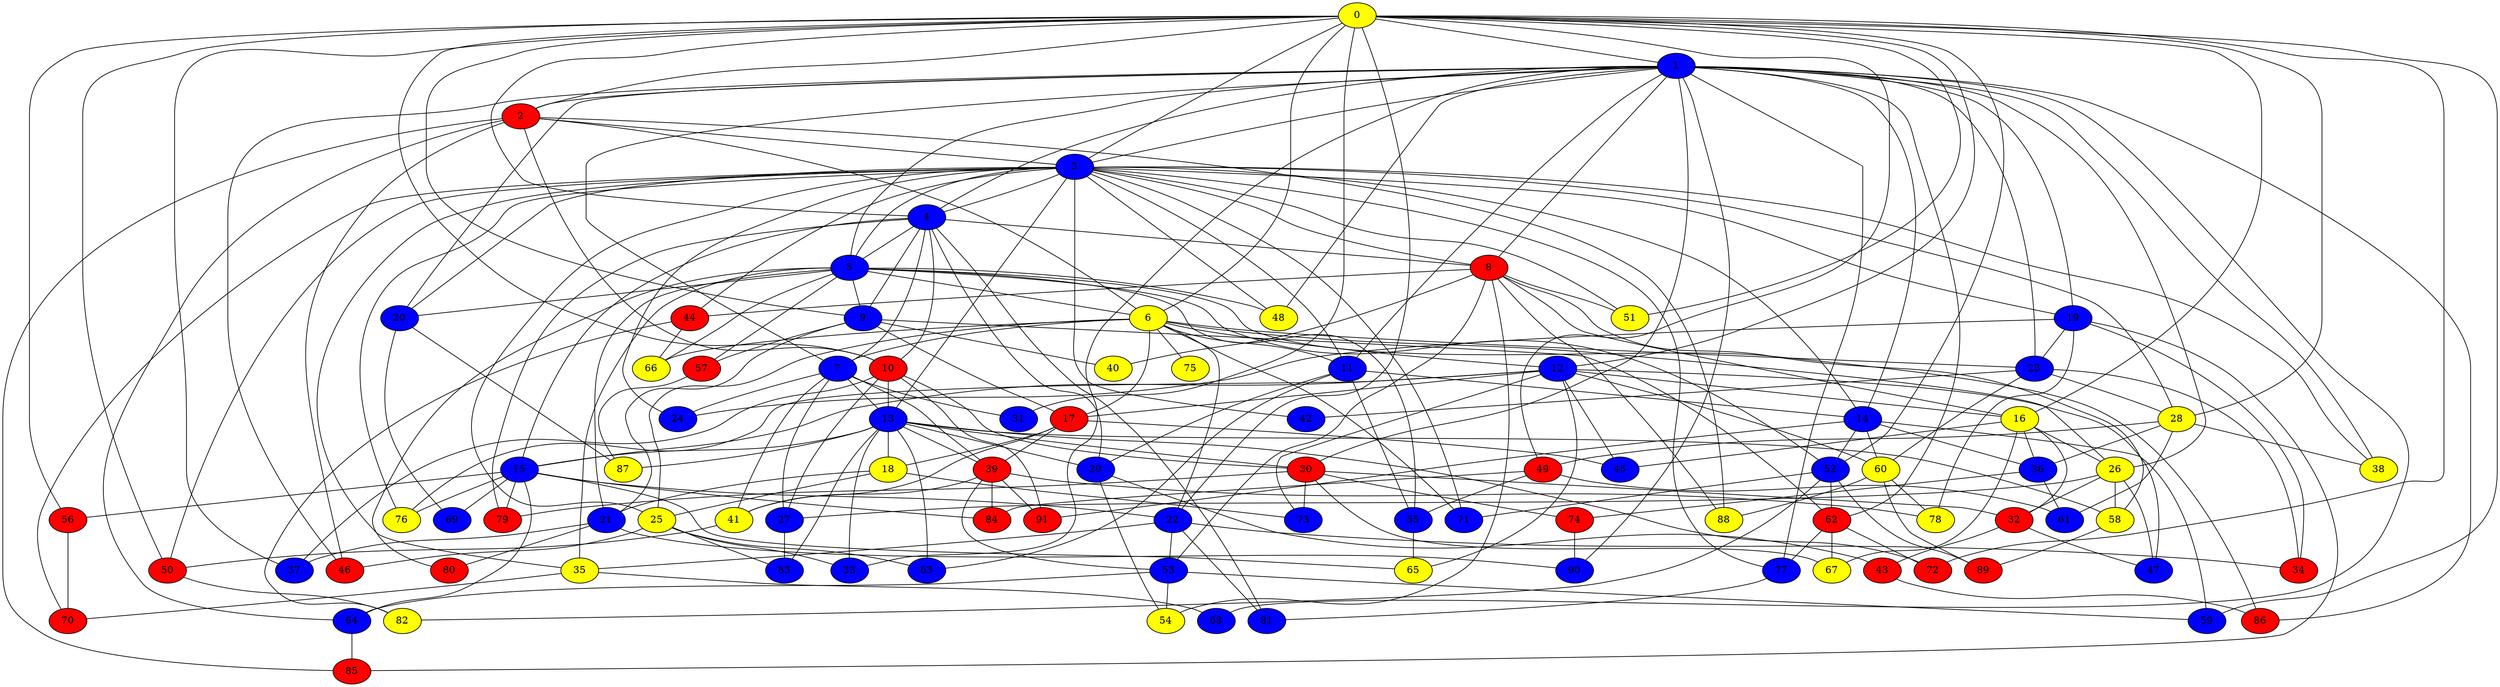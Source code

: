 graph {
0 [style = filled fillcolor = yellow];
1 [style = filled fillcolor = blue];
2 [style = filled fillcolor = red];
3 [style = filled fillcolor = blue];
4 [style = filled fillcolor = blue];
5 [style = filled fillcolor = blue];
6 [style = filled fillcolor = yellow];
7 [style = filled fillcolor = blue];
8 [style = filled fillcolor = red];
9 [style = filled fillcolor = blue];
10 [style = filled fillcolor = red];
11 [style = filled fillcolor = blue];
12 [style = filled fillcolor = blue];
13 [style = filled fillcolor = blue];
14 [style = filled fillcolor = blue];
15 [style = filled fillcolor = blue];
16 [style = filled fillcolor = yellow];
17 [style = filled fillcolor = red];
18 [style = filled fillcolor = yellow];
19 [style = filled fillcolor = blue];
20 [style = filled fillcolor = blue];
21 [style = filled fillcolor = blue];
22 [style = filled fillcolor = blue];
23 [style = filled fillcolor = blue];
24 [style = filled fillcolor = blue];
25 [style = filled fillcolor = yellow];
26 [style = filled fillcolor = yellow];
27 [style = filled fillcolor = blue];
28 [style = filled fillcolor = yellow];
29 [style = filled fillcolor = blue];
30 [style = filled fillcolor = red];
31 [style = filled fillcolor = blue];
32 [style = filled fillcolor = red];
33 [style = filled fillcolor = blue];
34 [style = filled fillcolor = red];
35 [style = filled fillcolor = yellow];
36 [style = filled fillcolor = blue];
37 [style = filled fillcolor = blue];
38 [style = filled fillcolor = yellow];
39 [style = filled fillcolor = red];
40 [style = filled fillcolor = yellow];
41 [style = filled fillcolor = yellow];
42 [style = filled fillcolor = blue];
43 [style = filled fillcolor = red];
44 [style = filled fillcolor = red];
45 [style = filled fillcolor = blue];
46 [style = filled fillcolor = red];
47 [style = filled fillcolor = blue];
48 [style = filled fillcolor = yellow];
49 [style = filled fillcolor = red];
50 [style = filled fillcolor = red];
51 [style = filled fillcolor = yellow];
52 [style = filled fillcolor = blue];
53 [style = filled fillcolor = blue];
54 [style = filled fillcolor = yellow];
55 [style = filled fillcolor = blue];
56 [style = filled fillcolor = red];
57 [style = filled fillcolor = red];
58 [style = filled fillcolor = yellow];
59 [style = filled fillcolor = blue];
60 [style = filled fillcolor = yellow];
61 [style = filled fillcolor = blue];
62 [style = filled fillcolor = red];
63 [style = filled fillcolor = blue];
64 [style = filled fillcolor = blue];
65 [style = filled fillcolor = yellow];
66 [style = filled fillcolor = yellow];
67 [style = filled fillcolor = yellow];
68 [style = filled fillcolor = blue];
69 [style = filled fillcolor = blue];
70 [style = filled fillcolor = red];
71 [style = filled fillcolor = blue];
72 [style = filled fillcolor = red];
73 [style = filled fillcolor = blue];
74 [style = filled fillcolor = red];
75 [style = filled fillcolor = yellow];
76 [style = filled fillcolor = yellow];
77 [style = filled fillcolor = blue];
78 [style = filled fillcolor = yellow];
79 [style = filled fillcolor = red];
80 [style = filled fillcolor = red];
81 [style = filled fillcolor = blue];
82 [style = filled fillcolor = yellow];
83 [style = filled fillcolor = blue];
84 [style = filled fillcolor = red];
85 [style = filled fillcolor = red];
86 [style = filled fillcolor = red];
87 [style = filled fillcolor = yellow];
88 [style = filled fillcolor = yellow];
89 [style = filled fillcolor = red];
90 [style = filled fillcolor = blue];
91 [style = filled fillcolor = red];
0 -- 4;
0 -- 3;
0 -- 2;
0 -- 1;
0 -- 6;
0 -- 9;
0 -- 10;
0 -- 12;
0 -- 16;
0 -- 22;
0 -- 28;
0 -- 31;
0 -- 37;
0 -- 49;
0 -- 50;
0 -- 51;
0 -- 52;
0 -- 56;
0 -- 59;
0 -- 72;
1 -- 2;
1 -- 3;
1 -- 4;
1 -- 5;
1 -- 7;
1 -- 8;
1 -- 11;
1 -- 14;
1 -- 19;
1 -- 20;
1 -- 23;
1 -- 26;
1 -- 30;
1 -- 33;
1 -- 38;
1 -- 46;
1 -- 48;
1 -- 62;
1 -- 68;
1 -- 77;
1 -- 86;
1 -- 90;
2 -- 3;
2 -- 6;
2 -- 10;
2 -- 46;
2 -- 64;
2 -- 85;
2 -- 88;
3 -- 4;
3 -- 5;
3 -- 8;
3 -- 11;
3 -- 13;
3 -- 14;
3 -- 19;
3 -- 20;
3 -- 24;
3 -- 25;
3 -- 28;
3 -- 35;
3 -- 38;
3 -- 42;
3 -- 44;
3 -- 48;
3 -- 50;
3 -- 51;
3 -- 70;
3 -- 71;
3 -- 76;
3 -- 77;
4 -- 5;
4 -- 7;
4 -- 8;
4 -- 9;
4 -- 10;
4 -- 15;
4 -- 29;
4 -- 79;
4 -- 81;
5 -- 6;
5 -- 9;
5 -- 20;
5 -- 21;
5 -- 35;
5 -- 48;
5 -- 52;
5 -- 55;
5 -- 57;
5 -- 66;
5 -- 80;
5 -- 86;
6 -- 7;
6 -- 11;
6 -- 12;
6 -- 17;
6 -- 22;
6 -- 23;
6 -- 25;
6 -- 26;
6 -- 66;
6 -- 71;
6 -- 75;
7 -- 13;
7 -- 24;
7 -- 27;
7 -- 31;
7 -- 39;
7 -- 41;
8 -- 16;
8 -- 40;
8 -- 44;
8 -- 51;
8 -- 53;
8 -- 54;
8 -- 58;
8 -- 88;
9 -- 17;
9 -- 21;
9 -- 40;
9 -- 57;
9 -- 62;
10 -- 13;
10 -- 27;
10 -- 30;
10 -- 37;
10 -- 91;
11 -- 14;
11 -- 29;
11 -- 55;
11 -- 63;
12 -- 15;
12 -- 16;
12 -- 17;
12 -- 45;
12 -- 47;
12 -- 60;
12 -- 65;
12 -- 73;
12 -- 76;
13 -- 15;
13 -- 18;
13 -- 29;
13 -- 30;
13 -- 33;
13 -- 39;
13 -- 58;
13 -- 63;
13 -- 72;
13 -- 83;
13 -- 87;
14 -- 36;
14 -- 52;
14 -- 59;
14 -- 60;
14 -- 91;
15 -- 22;
15 -- 56;
15 -- 64;
15 -- 65;
15 -- 69;
15 -- 76;
15 -- 79;
15 -- 84;
16 -- 26;
16 -- 32;
16 -- 36;
16 -- 45;
16 -- 67;
17 -- 18;
17 -- 39;
17 -- 41;
17 -- 45;
18 -- 21;
18 -- 25;
18 -- 73;
19 -- 23;
19 -- 24;
19 -- 34;
19 -- 78;
19 -- 85;
20 -- 69;
20 -- 87;
21 -- 37;
21 -- 80;
21 -- 90;
22 -- 34;
22 -- 35;
22 -- 53;
22 -- 81;
23 -- 28;
23 -- 34;
23 -- 42;
23 -- 60;
25 -- 33;
25 -- 46;
25 -- 63;
25 -- 83;
26 -- 27;
26 -- 32;
26 -- 47;
26 -- 58;
27 -- 83;
28 -- 36;
28 -- 38;
28 -- 49;
28 -- 61;
29 -- 43;
29 -- 54;
30 -- 32;
30 -- 67;
30 -- 73;
30 -- 74;
30 -- 79;
32 -- 43;
32 -- 47;
35 -- 68;
35 -- 70;
36 -- 61;
36 -- 74;
39 -- 41;
39 -- 53;
39 -- 78;
39 -- 84;
39 -- 91;
41 -- 50;
43 -- 86;
44 -- 66;
44 -- 82;
49 -- 55;
49 -- 61;
49 -- 84;
50 -- 82;
52 -- 62;
52 -- 71;
52 -- 82;
52 -- 89;
53 -- 54;
53 -- 59;
53 -- 64;
55 -- 65;
56 -- 70;
57 -- 87;
58 -- 89;
60 -- 78;
60 -- 88;
60 -- 89;
62 -- 67;
62 -- 72;
62 -- 77;
64 -- 85;
74 -- 90;
77 -- 81;
}
